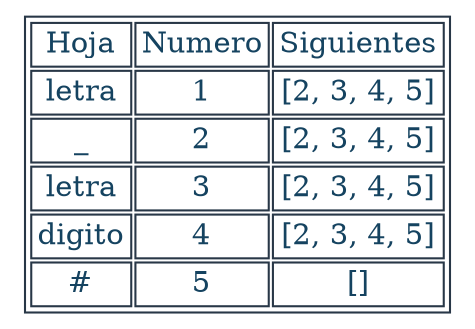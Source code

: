 digraph T {
aHtmlTable [
   shape=plaintext
   color="#283747" fontcolor="#154360" label=<

   <table border='1' cellborder='1'>
   <tr>
      <td>Hoja</td>
      <td>Numero</td>
      <td>Siguientes</td>
   </tr>	<tr><td>letra</td><td>1</td><td>[2, 3, 4, 5]</td></tr>
	<tr><td>_</td><td>2</td><td>[2, 3, 4, 5]</td></tr>
	<tr><td>letra</td><td>3</td><td>[2, 3, 4, 5]</td></tr>
	<tr><td>digito</td><td>4</td><td>[2, 3, 4, 5]</td></tr>
	<tr><td>#</td><td>5</td><td>[]</td></tr>
</table>

   >]; 

}